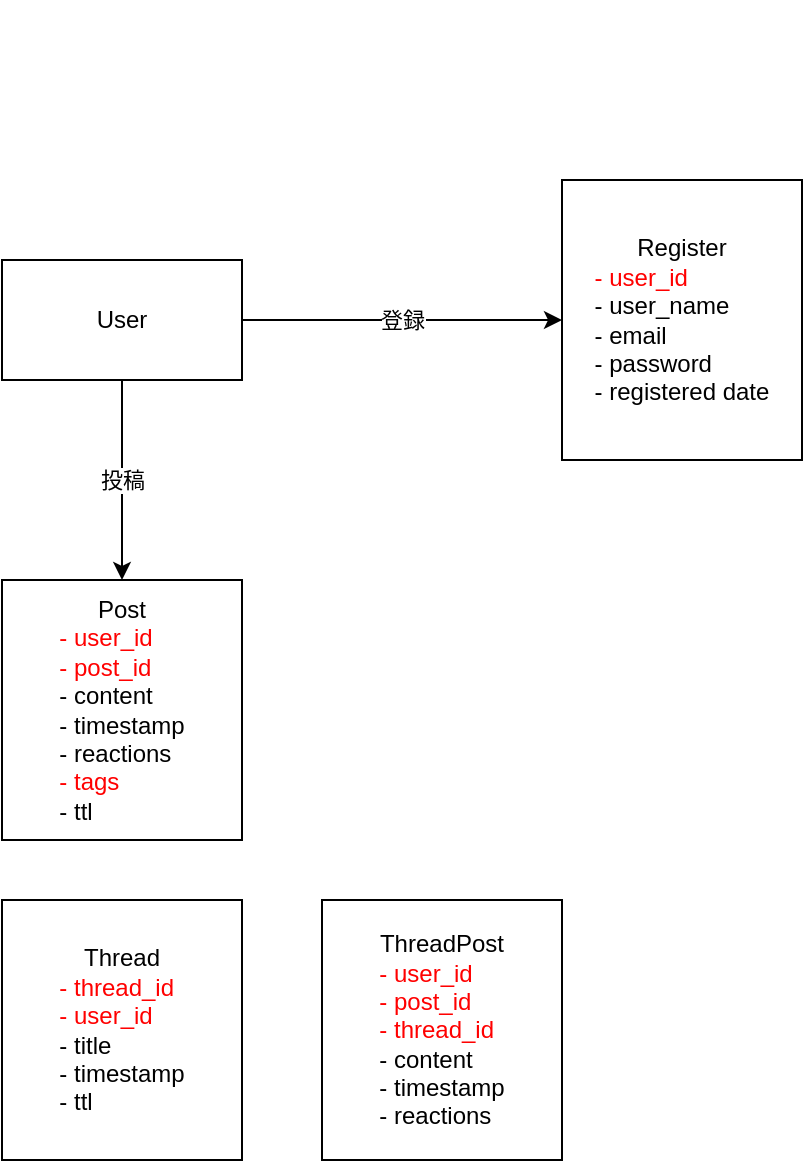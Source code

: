 <mxfile>
    <diagram id="AFNsFFZoUlYPELpBQzEZ" name="ページ1">
        <mxGraphModel dx="683" dy="1528" grid="1" gridSize="10" guides="1" tooltips="1" connect="1" arrows="1" fold="1" page="1" pageScale="1" pageWidth="827" pageHeight="1169" math="0" shadow="0">
            <root>
                <mxCell id="0"/>
                <mxCell id="1" parent="0"/>
                <mxCell id="5" value="登録" style="edgeStyle=none;html=1;exitX=1;exitY=0.5;exitDx=0;exitDy=0;entryX=0;entryY=0.5;entryDx=0;entryDy=0;" edge="1" parent="1" source="2" target="3">
                    <mxGeometry relative="1" as="geometry"/>
                </mxCell>
                <mxCell id="6" value="投稿" style="edgeStyle=none;html=1;" edge="1" parent="1" source="2">
                    <mxGeometry relative="1" as="geometry">
                        <mxPoint x="100" y="280" as="targetPoint"/>
                    </mxGeometry>
                </mxCell>
                <mxCell id="8" style="edgeStyle=none;html=1;exitX=0.5;exitY=1;exitDx=0;exitDy=0;" edge="1" parent="1" source="2">
                    <mxGeometry relative="1" as="geometry">
                        <mxPoint x="100" y="180" as="targetPoint"/>
                    </mxGeometry>
                </mxCell>
                <mxCell id="2" value="User" style="rounded=0;whiteSpace=wrap;html=1;" vertex="1" parent="1">
                    <mxGeometry x="40" y="120" width="120" height="60" as="geometry"/>
                </mxCell>
                <mxCell id="3" value="Register&lt;br&gt;&lt;div style=&quot;text-align: left;&quot;&gt;&lt;span style=&quot;background-color: initial;&quot;&gt;&lt;font color=&quot;#ff0000&quot;&gt;- user_id&lt;/font&gt;&lt;/span&gt;&lt;/div&gt;&lt;div style=&quot;&quot;&gt;&lt;div style=&quot;text-align: left;&quot;&gt;&lt;span style=&quot;background-color: initial;&quot;&gt;- user_name&lt;/span&gt;&lt;/div&gt;&lt;span style=&quot;background-color: initial;&quot;&gt;&lt;div style=&quot;text-align: left;&quot;&gt;&lt;span style=&quot;background-color: initial;&quot;&gt;- email&lt;/span&gt;&lt;/div&gt;&lt;div style=&quot;text-align: left;&quot;&gt;&lt;span style=&quot;background-color: initial;&quot;&gt;- password&lt;br&gt;- registered date&lt;/span&gt;&lt;/div&gt;&lt;/span&gt;&lt;/div&gt;" style="rounded=0;whiteSpace=wrap;html=1;" vertex="1" parent="1">
                    <mxGeometry x="320" y="80" width="120" height="140" as="geometry"/>
                </mxCell>
                <mxCell id="7" value="Post&lt;br&gt;&lt;div style=&quot;text-align: left;&quot;&gt;&lt;span style=&quot;background-color: initial;&quot;&gt;&lt;font color=&quot;#ff0000&quot;&gt;- user_id&lt;/font&gt;&lt;/span&gt;&lt;/div&gt;&lt;div style=&quot;text-align: left;&quot;&gt;&lt;font color=&quot;#ff0000&quot;&gt;- post_id&lt;/font&gt;&lt;br&gt;- content&lt;/div&gt;&lt;div style=&quot;text-align: left;&quot;&gt;- timestamp&lt;br&gt;- reactions&lt;/div&gt;&lt;div style=&quot;text-align: left;&quot;&gt;&lt;font color=&quot;#ff0000&quot;&gt;- tags&lt;/font&gt;&lt;/div&gt;&lt;div style=&quot;text-align: left;&quot;&gt;- ttl&lt;/div&gt;" style="rounded=0;whiteSpace=wrap;html=1;" vertex="1" parent="1">
                    <mxGeometry x="40" y="280" width="120" height="130" as="geometry"/>
                </mxCell>
                <mxCell id="15" value="ThreadPost&lt;br&gt;&lt;div style=&quot;text-align: left;&quot;&gt;&lt;span style=&quot;background-color: initial;&quot;&gt;&lt;font color=&quot;#ff0000&quot;&gt;- user_id&lt;/font&gt;&lt;/span&gt;&lt;/div&gt;&lt;div style=&quot;text-align: left;&quot;&gt;&lt;font color=&quot;#ff0000&quot;&gt;- post_id&lt;/font&gt;&lt;/div&gt;&lt;div style=&quot;text-align: left;&quot;&gt;&lt;font color=&quot;#ff0000&quot;&gt;- thread_id&lt;br&gt;&lt;/font&gt;- content&lt;/div&gt;&lt;div style=&quot;text-align: left;&quot;&gt;- timestamp&lt;br&gt;- reactions&lt;/div&gt;" style="rounded=0;whiteSpace=wrap;html=1;" vertex="1" parent="1">
                    <mxGeometry x="200" y="440" width="120" height="130" as="geometry"/>
                </mxCell>
                <mxCell id="16" value="Thread&lt;br&gt;&lt;div style=&quot;text-align: left;&quot;&gt;&lt;span style=&quot;color: rgb(255, 0, 0); background-color: initial;&quot;&gt;- thread_id&lt;/span&gt;&lt;/div&gt;&lt;div style=&quot;text-align: left;&quot;&gt;&lt;span style=&quot;background-color: initial;&quot;&gt;&lt;font color=&quot;#ff0000&quot;&gt;- user_id&lt;/font&gt;&lt;/span&gt;&lt;/div&gt;&lt;div style=&quot;text-align: left;&quot;&gt;&lt;span style=&quot;background-color: initial;&quot;&gt;- title&lt;/span&gt;&lt;br&gt;&lt;/div&gt;&lt;div style=&quot;text-align: left;&quot;&gt;- timestamp&lt;br&gt;&lt;/div&gt;&lt;div style=&quot;text-align: left;&quot;&gt;- ttl&lt;/div&gt;" style="rounded=0;whiteSpace=wrap;html=1;" vertex="1" parent="1">
                    <mxGeometry x="40" y="440" width="120" height="130" as="geometry"/>
                </mxCell>
                <mxCell id="17" value="&lt;h1&gt;データ整理&lt;/h1&gt;&lt;p&gt;EchoNor内で使用するデータを整理。&lt;/p&gt;" style="text;html=1;strokeColor=none;fillColor=none;spacing=5;spacingTop=-20;whiteSpace=wrap;overflow=hidden;rounded=0;fontColor=#FFFFFF;" vertex="1" parent="1">
                    <mxGeometry x="40" width="190" height="120" as="geometry"/>
                </mxCell>
            </root>
        </mxGraphModel>
    </diagram>
</mxfile>